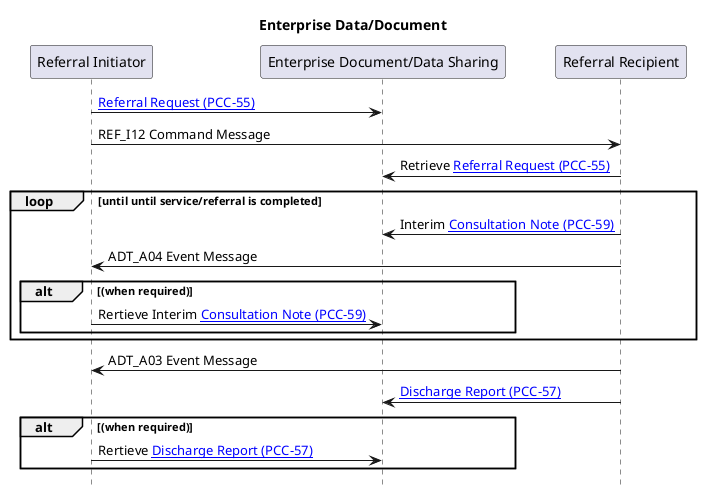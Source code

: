 @startuml


title "Enterprise Data/Document"

hide footbox

participant "Referral Initiator" as placer
participant "Enterprise Document/Data Sharing" as XDS
participant "Referral Recipient" as filler

placer -> XDS : [[I12.html Referral Request (PCC-55)]]
placer -> filler: REF_I12 Command Message
filler -> XDS: Retrieve [[I12.html Referral Request (PCC-55)]]

loop until until service/referral is completed
filler -> XDS:  Interim [[A04.html Consultation Note (PCC-59)]]
filler -> placer: ADT_A04 Event Message
alt (when required)
placer -> XDS: Rertieve Interim [[A04.html Consultation Note (PCC-59)]]
end
end
filler -> placer: ADT_A03 Event Message
filler -> XDS: [[A03.html Discharge Report (PCC-57)]]
alt (when required)
placer -> XDS: Rertieve [[A03.html Discharge Report (PCC-57)]]
end

@enduml
